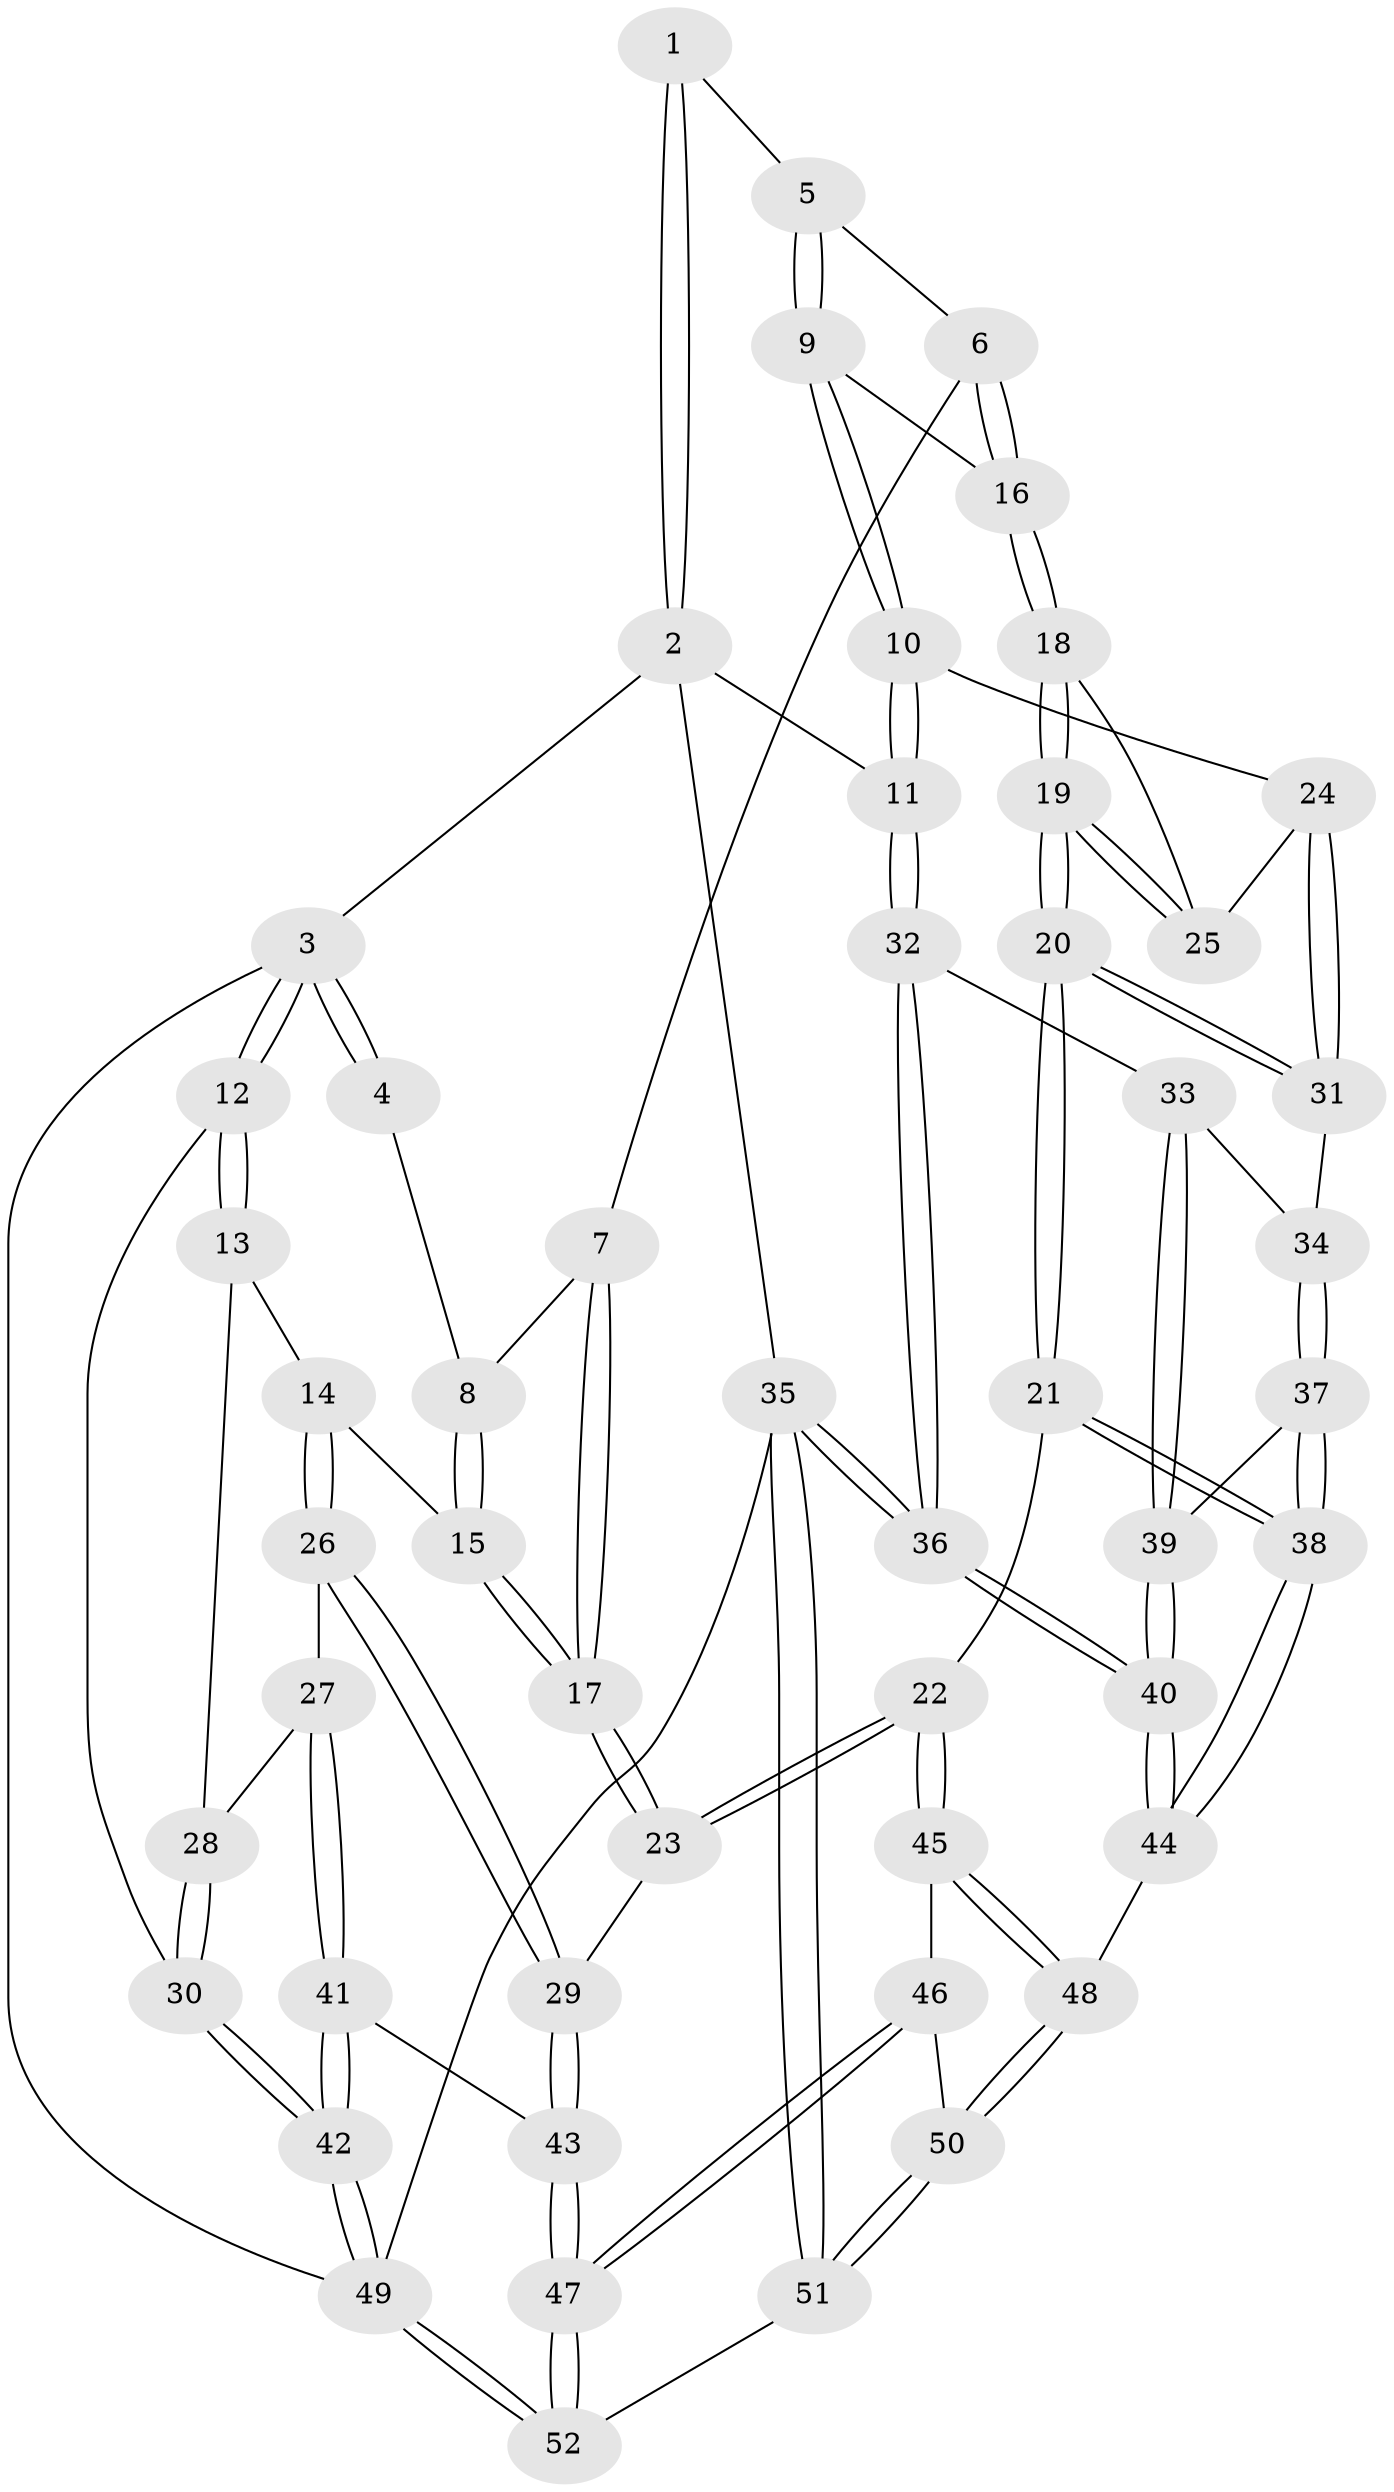 // coarse degree distribution, {4: 0.2222222222222222, 5: 0.4444444444444444, 3: 0.1111111111111111, 6: 0.16666666666666666, 7: 0.05555555555555555}
// Generated by graph-tools (version 1.1) at 2025/06/03/04/25 22:06:18]
// undirected, 52 vertices, 127 edges
graph export_dot {
graph [start="1"]
  node [color=gray90,style=filled];
  1 [pos="+0.5992798134926235+0"];
  2 [pos="+1+0"];
  3 [pos="+0+0"];
  4 [pos="+0.524235681429363+0"];
  5 [pos="+0.6822210373628629+0.05603705363308557"];
  6 [pos="+0.619326165945+0.2889580651492257"];
  7 [pos="+0.5606122479864978+0.27875318526625426"];
  8 [pos="+0.4664661831635081+0.01795324533891364"];
  9 [pos="+0.7903125582612656+0.22314012098784353"];
  10 [pos="+0.8829344549996619+0.2644646697274998"];
  11 [pos="+1+0.2244177446459018"];
  12 [pos="+0+0.13892270499030795"];
  13 [pos="+0.25002916807110886+0.22837241424502774"];
  14 [pos="+0.2866172889758249+0.2240845903648365"];
  15 [pos="+0.30479611091583836+0.2106807698867415"];
  16 [pos="+0.6764192560455363+0.3216166144597364"];
  17 [pos="+0.5172387233380817+0.3508673887707193"];
  18 [pos="+0.6727438631513183+0.3575381607794813"];
  19 [pos="+0.6567596777399125+0.4350462595391934"];
  20 [pos="+0.6403618016599486+0.4989023287433687"];
  21 [pos="+0.6280273678656444+0.5091654652245308"];
  22 [pos="+0.5527658358464944+0.540574001390109"];
  23 [pos="+0.5318168478545793+0.52739133902657"];
  24 [pos="+0.8435598474380313+0.3553535063943821"];
  25 [pos="+0.7707675792074301+0.36692098790236516"];
  26 [pos="+0.37370588301923535+0.467275012857849"];
  27 [pos="+0.21348904729259488+0.5465062656100536"];
  28 [pos="+0.20548694797794967+0.35592195815615546"];
  29 [pos="+0.5049428068446439+0.5233388420705092"];
  30 [pos="+0+0.5372228685226874"];
  31 [pos="+0.8117958465793335+0.4701919196063624"];
  32 [pos="+1+0.35169396459205654"];
  33 [pos="+0.9460454995636569+0.4800348177880553"];
  34 [pos="+0.855706549851313+0.5051071652296983"];
  35 [pos="+1+1"];
  36 [pos="+1+0.7865084128501401"];
  37 [pos="+0.8606298949833282+0.5390453578716955"];
  38 [pos="+0.8182030685206009+0.6605625128166851"];
  39 [pos="+0.9650257419845847+0.6121381711497623"];
  40 [pos="+1+0.7451615425072483"];
  41 [pos="+0.060249194874771726+0.7035507446475374"];
  42 [pos="+0+0.7088959301793529"];
  43 [pos="+0.1992603288299749+0.7522558742616678"];
  44 [pos="+0.8360957013530332+0.7373415142402776"];
  45 [pos="+0.5533132242587703+0.552745707443181"];
  46 [pos="+0.5060247075088107+0.6997837950386612"];
  47 [pos="+0.38973964304017095+0.8704933924804981"];
  48 [pos="+0.7574410480153198+0.7968854549623308"];
  49 [pos="+0+1"];
  50 [pos="+0.7282637034687575+0.8577978333547396"];
  51 [pos="+0.671605280101626+1"];
  52 [pos="+0.4931625769409058+1"];
  1 -- 2;
  1 -- 2;
  1 -- 5;
  2 -- 3;
  2 -- 11;
  2 -- 35;
  3 -- 4;
  3 -- 4;
  3 -- 12;
  3 -- 12;
  3 -- 49;
  4 -- 8;
  5 -- 6;
  5 -- 9;
  5 -- 9;
  6 -- 7;
  6 -- 16;
  6 -- 16;
  7 -- 8;
  7 -- 17;
  7 -- 17;
  8 -- 15;
  8 -- 15;
  9 -- 10;
  9 -- 10;
  9 -- 16;
  10 -- 11;
  10 -- 11;
  10 -- 24;
  11 -- 32;
  11 -- 32;
  12 -- 13;
  12 -- 13;
  12 -- 30;
  13 -- 14;
  13 -- 28;
  14 -- 15;
  14 -- 26;
  14 -- 26;
  15 -- 17;
  15 -- 17;
  16 -- 18;
  16 -- 18;
  17 -- 23;
  17 -- 23;
  18 -- 19;
  18 -- 19;
  18 -- 25;
  19 -- 20;
  19 -- 20;
  19 -- 25;
  19 -- 25;
  20 -- 21;
  20 -- 21;
  20 -- 31;
  20 -- 31;
  21 -- 22;
  21 -- 38;
  21 -- 38;
  22 -- 23;
  22 -- 23;
  22 -- 45;
  22 -- 45;
  23 -- 29;
  24 -- 25;
  24 -- 31;
  24 -- 31;
  26 -- 27;
  26 -- 29;
  26 -- 29;
  27 -- 28;
  27 -- 41;
  27 -- 41;
  28 -- 30;
  28 -- 30;
  29 -- 43;
  29 -- 43;
  30 -- 42;
  30 -- 42;
  31 -- 34;
  32 -- 33;
  32 -- 36;
  32 -- 36;
  33 -- 34;
  33 -- 39;
  33 -- 39;
  34 -- 37;
  34 -- 37;
  35 -- 36;
  35 -- 36;
  35 -- 51;
  35 -- 51;
  35 -- 49;
  36 -- 40;
  36 -- 40;
  37 -- 38;
  37 -- 38;
  37 -- 39;
  38 -- 44;
  38 -- 44;
  39 -- 40;
  39 -- 40;
  40 -- 44;
  40 -- 44;
  41 -- 42;
  41 -- 42;
  41 -- 43;
  42 -- 49;
  42 -- 49;
  43 -- 47;
  43 -- 47;
  44 -- 48;
  45 -- 46;
  45 -- 48;
  45 -- 48;
  46 -- 47;
  46 -- 47;
  46 -- 50;
  47 -- 52;
  47 -- 52;
  48 -- 50;
  48 -- 50;
  49 -- 52;
  49 -- 52;
  50 -- 51;
  50 -- 51;
  51 -- 52;
}
